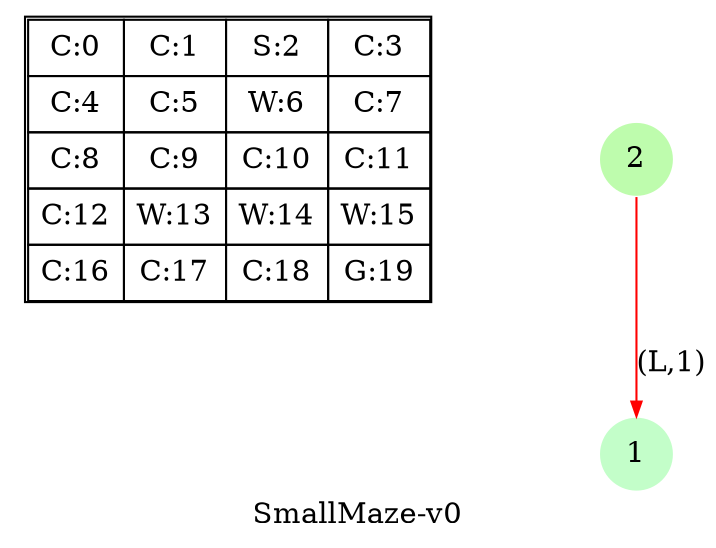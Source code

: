 digraph SmallMaze {
label="SmallMaze-v0"


subgraph MAP {
label=Map;
map [shape=plaintext label=<<table border="1" cellpadding="5" cellspacing="0" cellborder="1"><tr><td>C:0</td><td>C:1</td><td>S:2</td><td>C:3</td></tr><tr><td>C:4</td><td>C:5</td><td>W:6</td><td>C:7</td></tr><tr><td>C:8</td><td>C:9</td><td>C:10</td><td>C:11</td></tr><tr><td>C:12</td><td>W:13</td><td>W:14</td><td>W:15</td></tr><tr><td>C:16</td><td>C:17</td><td>C:18</td><td>G:19</td></tr></table>>]}

nodesep=1 ranksep=0.5
node [shape=circle]
edge [arrowsize=0.7]


"0" [label=2 style=filled color=white  fillcolor="0.29607843 0.31486959 0.98720184 1.        "]
"1" [label=1 style=filled color=white  fillcolor="0.35098039 0.23194764 0.99315867 1.        "]
"0" -> "1" [label="(L,1)" color=red ];

}